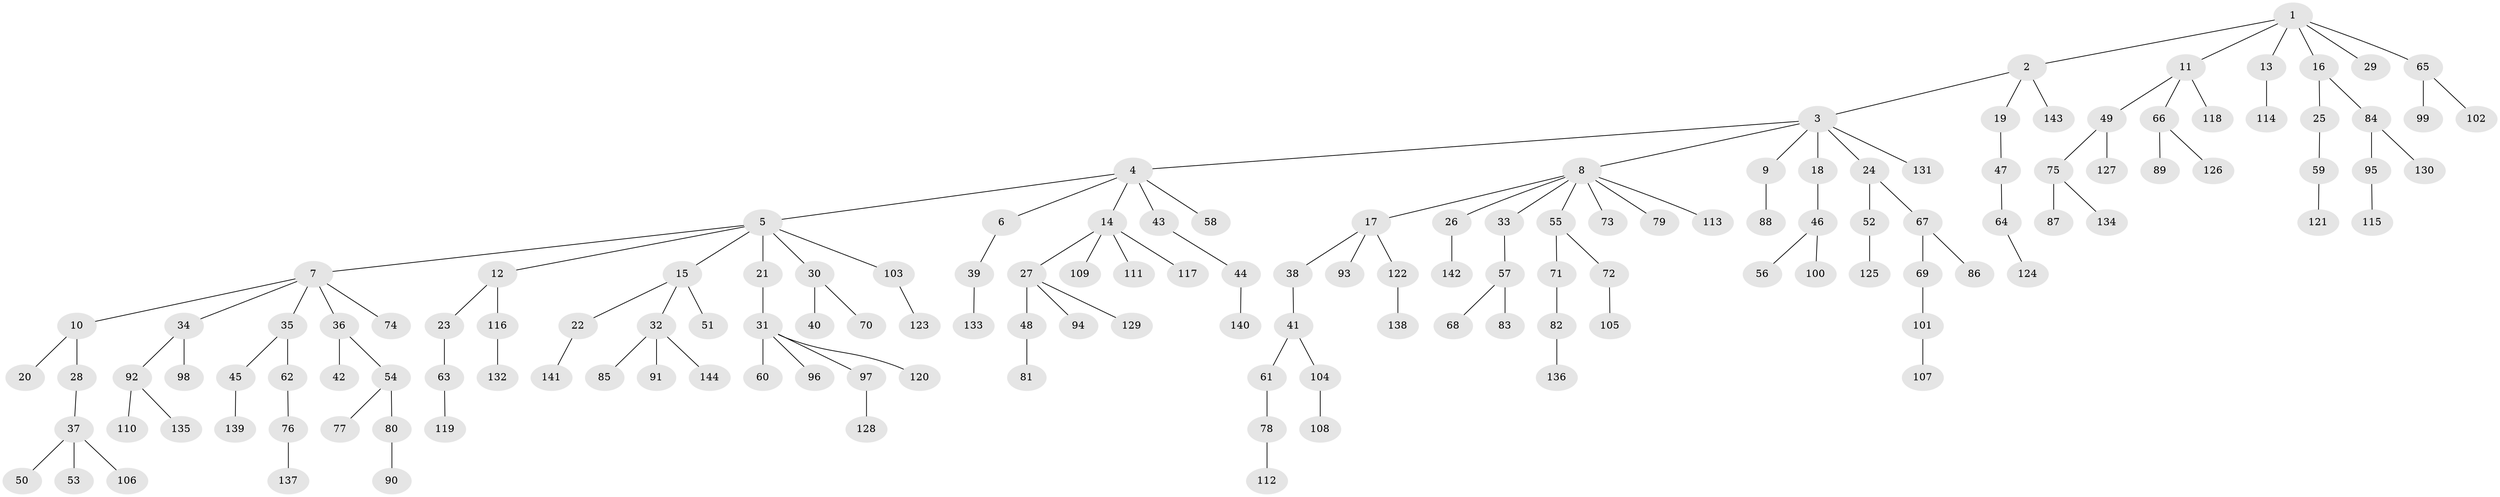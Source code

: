 // coarse degree distribution, {8: 0.020618556701030927, 3: 0.12371134020618557, 11: 0.010309278350515464, 2: 0.17525773195876287, 7: 0.020618556701030927, 1: 0.5876288659793815, 4: 0.061855670103092786}
// Generated by graph-tools (version 1.1) at 2025/24/03/03/25 07:24:08]
// undirected, 144 vertices, 143 edges
graph export_dot {
graph [start="1"]
  node [color=gray90,style=filled];
  1;
  2;
  3;
  4;
  5;
  6;
  7;
  8;
  9;
  10;
  11;
  12;
  13;
  14;
  15;
  16;
  17;
  18;
  19;
  20;
  21;
  22;
  23;
  24;
  25;
  26;
  27;
  28;
  29;
  30;
  31;
  32;
  33;
  34;
  35;
  36;
  37;
  38;
  39;
  40;
  41;
  42;
  43;
  44;
  45;
  46;
  47;
  48;
  49;
  50;
  51;
  52;
  53;
  54;
  55;
  56;
  57;
  58;
  59;
  60;
  61;
  62;
  63;
  64;
  65;
  66;
  67;
  68;
  69;
  70;
  71;
  72;
  73;
  74;
  75;
  76;
  77;
  78;
  79;
  80;
  81;
  82;
  83;
  84;
  85;
  86;
  87;
  88;
  89;
  90;
  91;
  92;
  93;
  94;
  95;
  96;
  97;
  98;
  99;
  100;
  101;
  102;
  103;
  104;
  105;
  106;
  107;
  108;
  109;
  110;
  111;
  112;
  113;
  114;
  115;
  116;
  117;
  118;
  119;
  120;
  121;
  122;
  123;
  124;
  125;
  126;
  127;
  128;
  129;
  130;
  131;
  132;
  133;
  134;
  135;
  136;
  137;
  138;
  139;
  140;
  141;
  142;
  143;
  144;
  1 -- 2;
  1 -- 11;
  1 -- 13;
  1 -- 16;
  1 -- 29;
  1 -- 65;
  2 -- 3;
  2 -- 19;
  2 -- 143;
  3 -- 4;
  3 -- 8;
  3 -- 9;
  3 -- 18;
  3 -- 24;
  3 -- 131;
  4 -- 5;
  4 -- 6;
  4 -- 14;
  4 -- 43;
  4 -- 58;
  5 -- 7;
  5 -- 12;
  5 -- 15;
  5 -- 21;
  5 -- 30;
  5 -- 103;
  6 -- 39;
  7 -- 10;
  7 -- 34;
  7 -- 35;
  7 -- 36;
  7 -- 74;
  8 -- 17;
  8 -- 26;
  8 -- 33;
  8 -- 55;
  8 -- 73;
  8 -- 79;
  8 -- 113;
  9 -- 88;
  10 -- 20;
  10 -- 28;
  11 -- 49;
  11 -- 66;
  11 -- 118;
  12 -- 23;
  12 -- 116;
  13 -- 114;
  14 -- 27;
  14 -- 109;
  14 -- 111;
  14 -- 117;
  15 -- 22;
  15 -- 32;
  15 -- 51;
  16 -- 25;
  16 -- 84;
  17 -- 38;
  17 -- 93;
  17 -- 122;
  18 -- 46;
  19 -- 47;
  21 -- 31;
  22 -- 141;
  23 -- 63;
  24 -- 52;
  24 -- 67;
  25 -- 59;
  26 -- 142;
  27 -- 48;
  27 -- 94;
  27 -- 129;
  28 -- 37;
  30 -- 40;
  30 -- 70;
  31 -- 60;
  31 -- 96;
  31 -- 97;
  31 -- 120;
  32 -- 85;
  32 -- 91;
  32 -- 144;
  33 -- 57;
  34 -- 92;
  34 -- 98;
  35 -- 45;
  35 -- 62;
  36 -- 42;
  36 -- 54;
  37 -- 50;
  37 -- 53;
  37 -- 106;
  38 -- 41;
  39 -- 133;
  41 -- 61;
  41 -- 104;
  43 -- 44;
  44 -- 140;
  45 -- 139;
  46 -- 56;
  46 -- 100;
  47 -- 64;
  48 -- 81;
  49 -- 75;
  49 -- 127;
  52 -- 125;
  54 -- 77;
  54 -- 80;
  55 -- 71;
  55 -- 72;
  57 -- 68;
  57 -- 83;
  59 -- 121;
  61 -- 78;
  62 -- 76;
  63 -- 119;
  64 -- 124;
  65 -- 99;
  65 -- 102;
  66 -- 89;
  66 -- 126;
  67 -- 69;
  67 -- 86;
  69 -- 101;
  71 -- 82;
  72 -- 105;
  75 -- 87;
  75 -- 134;
  76 -- 137;
  78 -- 112;
  80 -- 90;
  82 -- 136;
  84 -- 95;
  84 -- 130;
  92 -- 110;
  92 -- 135;
  95 -- 115;
  97 -- 128;
  101 -- 107;
  103 -- 123;
  104 -- 108;
  116 -- 132;
  122 -- 138;
}
